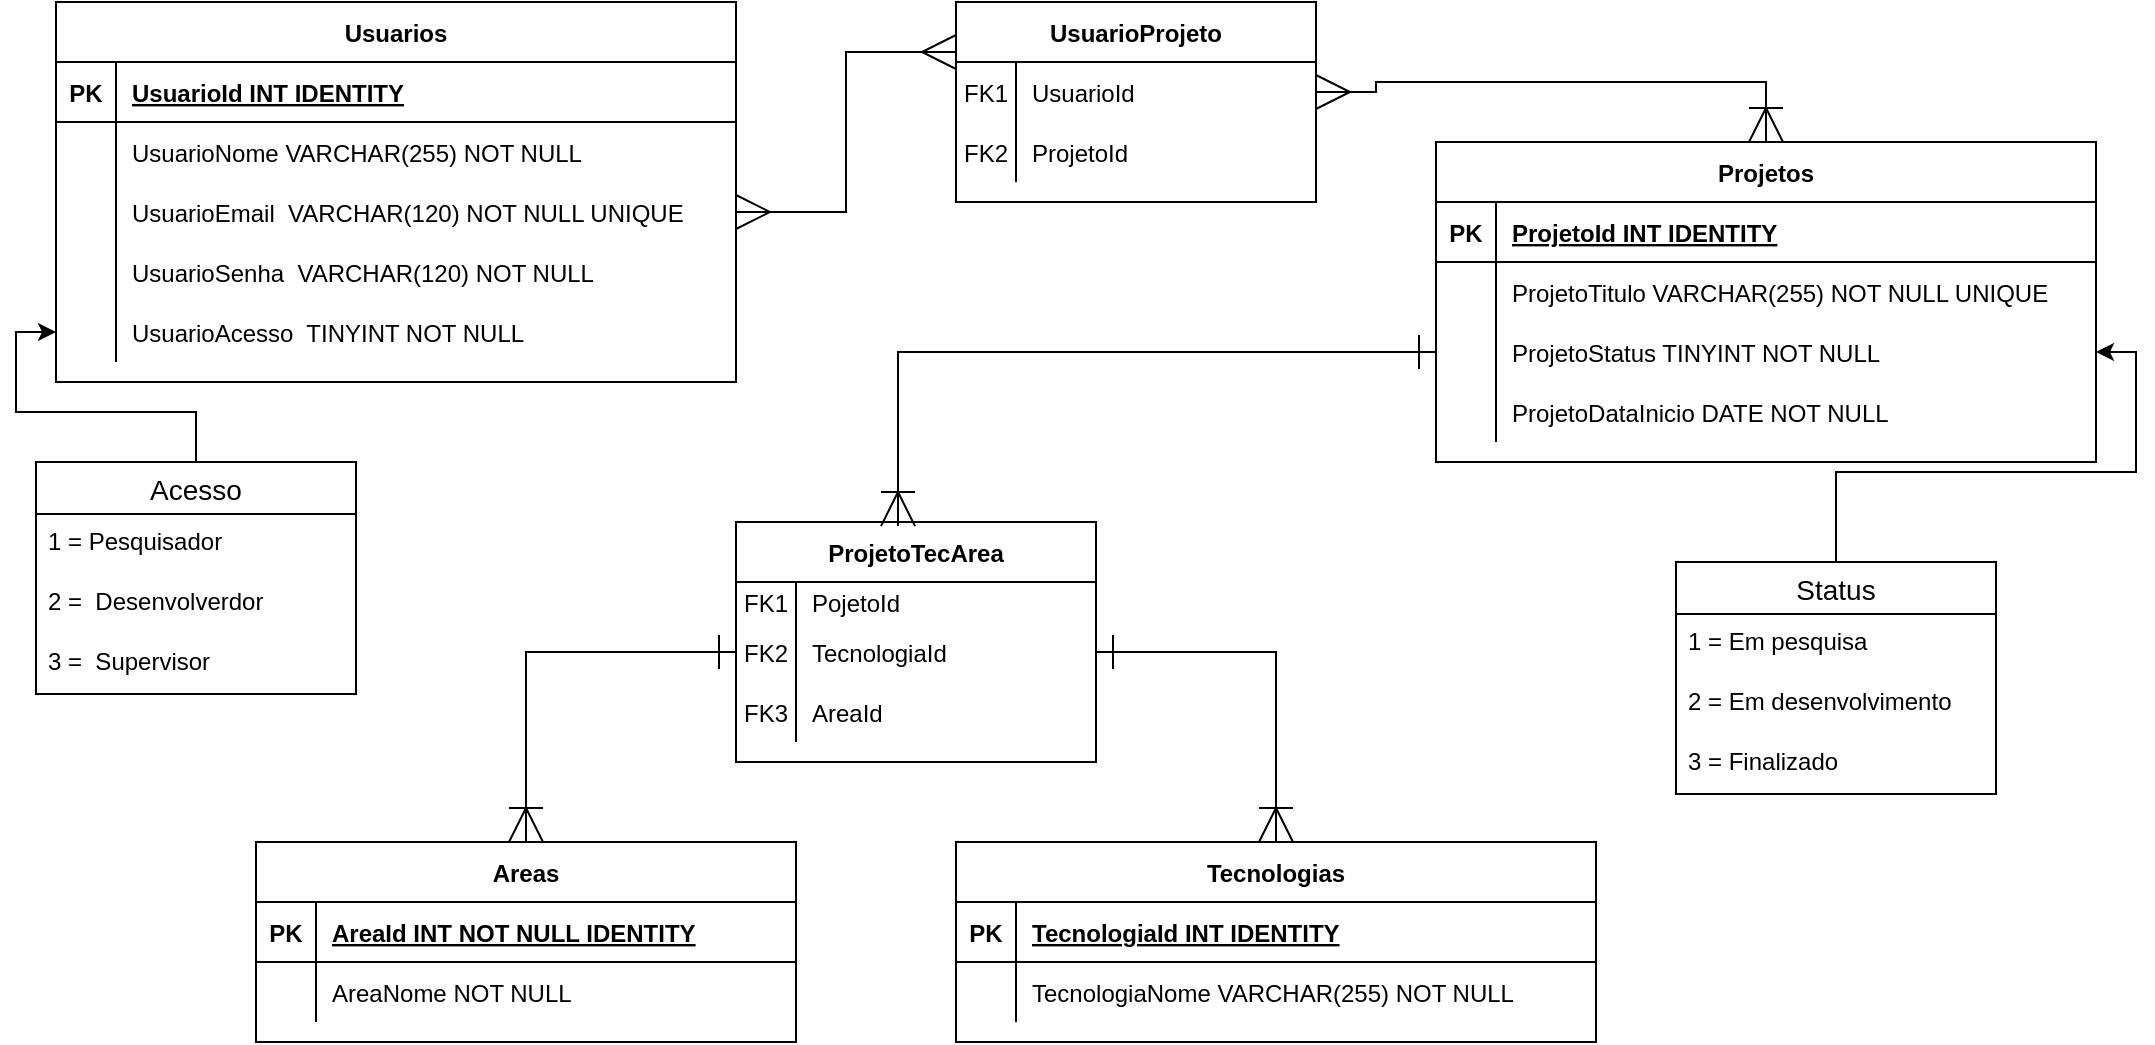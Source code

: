 <mxfile version="20.0.4" type="github">
  <diagram id="R2lEEEUBdFMjLlhIrx00" name="Page-1">
    <mxGraphModel dx="1422" dy="762" grid="1" gridSize="10" guides="1" tooltips="1" connect="1" arrows="1" fold="1" page="1" pageScale="1" pageWidth="1100" pageHeight="850" math="0" shadow="0" extFonts="Permanent Marker^https://fonts.googleapis.com/css?family=Permanent+Marker">
      <root>
        <mxCell id="0" />
        <mxCell id="1" parent="0" />
        <mxCell id="C-vyLk0tnHw3VtMMgP7b-2" value="Usuarios" style="shape=table;startSize=30;container=1;collapsible=1;childLayout=tableLayout;fixedRows=1;rowLines=0;fontStyle=1;align=center;resizeLast=1;" parent="1" vertex="1">
          <mxGeometry x="50" y="60" width="340" height="190" as="geometry" />
        </mxCell>
        <mxCell id="C-vyLk0tnHw3VtMMgP7b-3" value="" style="shape=partialRectangle;collapsible=0;dropTarget=0;pointerEvents=0;fillColor=none;points=[[0,0.5],[1,0.5]];portConstraint=eastwest;top=0;left=0;right=0;bottom=1;" parent="C-vyLk0tnHw3VtMMgP7b-2" vertex="1">
          <mxGeometry y="30" width="340" height="30" as="geometry" />
        </mxCell>
        <mxCell id="C-vyLk0tnHw3VtMMgP7b-4" value="PK" style="shape=partialRectangle;overflow=hidden;connectable=0;fillColor=none;top=0;left=0;bottom=0;right=0;fontStyle=1;" parent="C-vyLk0tnHw3VtMMgP7b-3" vertex="1">
          <mxGeometry width="30" height="30" as="geometry">
            <mxRectangle width="30" height="30" as="alternateBounds" />
          </mxGeometry>
        </mxCell>
        <mxCell id="C-vyLk0tnHw3VtMMgP7b-5" value="UsuarioId INT IDENTITY" style="shape=partialRectangle;overflow=hidden;connectable=0;fillColor=none;top=0;left=0;bottom=0;right=0;align=left;spacingLeft=6;fontStyle=5;" parent="C-vyLk0tnHw3VtMMgP7b-3" vertex="1">
          <mxGeometry x="30" width="310" height="30" as="geometry">
            <mxRectangle width="310" height="30" as="alternateBounds" />
          </mxGeometry>
        </mxCell>
        <mxCell id="C-vyLk0tnHw3VtMMgP7b-6" value="" style="shape=partialRectangle;collapsible=0;dropTarget=0;pointerEvents=0;fillColor=none;points=[[0,0.5],[1,0.5]];portConstraint=eastwest;top=0;left=0;right=0;bottom=0;" parent="C-vyLk0tnHw3VtMMgP7b-2" vertex="1">
          <mxGeometry y="60" width="340" height="30" as="geometry" />
        </mxCell>
        <mxCell id="C-vyLk0tnHw3VtMMgP7b-7" value="" style="shape=partialRectangle;overflow=hidden;connectable=0;fillColor=none;top=0;left=0;bottom=0;right=0;" parent="C-vyLk0tnHw3VtMMgP7b-6" vertex="1">
          <mxGeometry width="30" height="30" as="geometry">
            <mxRectangle width="30" height="30" as="alternateBounds" />
          </mxGeometry>
        </mxCell>
        <mxCell id="C-vyLk0tnHw3VtMMgP7b-8" value="UsuarioNome VARCHAR(255) NOT NULL" style="shape=partialRectangle;overflow=hidden;connectable=0;fillColor=none;top=0;left=0;bottom=0;right=0;align=left;spacingLeft=6;" parent="C-vyLk0tnHw3VtMMgP7b-6" vertex="1">
          <mxGeometry x="30" width="310" height="30" as="geometry">
            <mxRectangle width="310" height="30" as="alternateBounds" />
          </mxGeometry>
        </mxCell>
        <mxCell id="C-vyLk0tnHw3VtMMgP7b-9" value="" style="shape=partialRectangle;collapsible=0;dropTarget=0;pointerEvents=0;fillColor=none;points=[[0,0.5],[1,0.5]];portConstraint=eastwest;top=0;left=0;right=0;bottom=0;" parent="C-vyLk0tnHw3VtMMgP7b-2" vertex="1">
          <mxGeometry y="90" width="340" height="30" as="geometry" />
        </mxCell>
        <mxCell id="C-vyLk0tnHw3VtMMgP7b-10" value="" style="shape=partialRectangle;overflow=hidden;connectable=0;fillColor=none;top=0;left=0;bottom=0;right=0;" parent="C-vyLk0tnHw3VtMMgP7b-9" vertex="1">
          <mxGeometry width="30" height="30" as="geometry">
            <mxRectangle width="30" height="30" as="alternateBounds" />
          </mxGeometry>
        </mxCell>
        <mxCell id="C-vyLk0tnHw3VtMMgP7b-11" value="UsuarioEmail  VARCHAR(120) NOT NULL UNIQUE" style="shape=partialRectangle;overflow=hidden;connectable=0;fillColor=none;top=0;left=0;bottom=0;right=0;align=left;spacingLeft=6;" parent="C-vyLk0tnHw3VtMMgP7b-9" vertex="1">
          <mxGeometry x="30" width="310" height="30" as="geometry">
            <mxRectangle width="310" height="30" as="alternateBounds" />
          </mxGeometry>
        </mxCell>
        <mxCell id="8OynDElMN28uPd6m2HN_-17" value="" style="shape=partialRectangle;collapsible=0;dropTarget=0;pointerEvents=0;fillColor=none;points=[[0,0.5],[1,0.5]];portConstraint=eastwest;top=0;left=0;right=0;bottom=0;" parent="C-vyLk0tnHw3VtMMgP7b-2" vertex="1">
          <mxGeometry y="120" width="340" height="30" as="geometry" />
        </mxCell>
        <mxCell id="8OynDElMN28uPd6m2HN_-18" value="" style="shape=partialRectangle;overflow=hidden;connectable=0;fillColor=none;top=0;left=0;bottom=0;right=0;" parent="8OynDElMN28uPd6m2HN_-17" vertex="1">
          <mxGeometry width="30" height="30" as="geometry">
            <mxRectangle width="30" height="30" as="alternateBounds" />
          </mxGeometry>
        </mxCell>
        <mxCell id="8OynDElMN28uPd6m2HN_-19" value="UsuarioSenha  VARCHAR(120) NOT NULL " style="shape=partialRectangle;overflow=hidden;connectable=0;fillColor=none;top=0;left=0;bottom=0;right=0;align=left;spacingLeft=6;" parent="8OynDElMN28uPd6m2HN_-17" vertex="1">
          <mxGeometry x="30" width="310" height="30" as="geometry">
            <mxRectangle width="310" height="30" as="alternateBounds" />
          </mxGeometry>
        </mxCell>
        <mxCell id="8OynDElMN28uPd6m2HN_-20" value="" style="shape=partialRectangle;collapsible=0;dropTarget=0;pointerEvents=0;fillColor=none;points=[[0,0.5],[1,0.5]];portConstraint=eastwest;top=0;left=0;right=0;bottom=0;" parent="C-vyLk0tnHw3VtMMgP7b-2" vertex="1">
          <mxGeometry y="150" width="340" height="30" as="geometry" />
        </mxCell>
        <mxCell id="8OynDElMN28uPd6m2HN_-21" value="" style="shape=partialRectangle;overflow=hidden;connectable=0;fillColor=none;top=0;left=0;bottom=0;right=0;" parent="8OynDElMN28uPd6m2HN_-20" vertex="1">
          <mxGeometry width="30" height="30" as="geometry">
            <mxRectangle width="30" height="30" as="alternateBounds" />
          </mxGeometry>
        </mxCell>
        <mxCell id="8OynDElMN28uPd6m2HN_-22" value="UsuarioAcesso  TINYINT NOT NULL " style="shape=partialRectangle;overflow=hidden;connectable=0;fillColor=none;top=0;left=0;bottom=0;right=0;align=left;spacingLeft=6;" parent="8OynDElMN28uPd6m2HN_-20" vertex="1">
          <mxGeometry x="30" width="310" height="30" as="geometry">
            <mxRectangle width="310" height="30" as="alternateBounds" />
          </mxGeometry>
        </mxCell>
        <mxCell id="C-vyLk0tnHw3VtMMgP7b-13" value="Tecnologias" style="shape=table;startSize=30;container=1;collapsible=1;childLayout=tableLayout;fixedRows=1;rowLines=0;fontStyle=1;align=center;resizeLast=1;" parent="1" vertex="1">
          <mxGeometry x="500" y="480" width="320" height="100" as="geometry" />
        </mxCell>
        <mxCell id="C-vyLk0tnHw3VtMMgP7b-14" value="" style="shape=partialRectangle;collapsible=0;dropTarget=0;pointerEvents=0;fillColor=none;points=[[0,0.5],[1,0.5]];portConstraint=eastwest;top=0;left=0;right=0;bottom=1;" parent="C-vyLk0tnHw3VtMMgP7b-13" vertex="1">
          <mxGeometry y="30" width="320" height="30" as="geometry" />
        </mxCell>
        <mxCell id="C-vyLk0tnHw3VtMMgP7b-15" value="PK" style="shape=partialRectangle;overflow=hidden;connectable=0;fillColor=none;top=0;left=0;bottom=0;right=0;fontStyle=1;" parent="C-vyLk0tnHw3VtMMgP7b-14" vertex="1">
          <mxGeometry width="30" height="30" as="geometry">
            <mxRectangle width="30" height="30" as="alternateBounds" />
          </mxGeometry>
        </mxCell>
        <mxCell id="C-vyLk0tnHw3VtMMgP7b-16" value="TecnologiaId INT IDENTITY" style="shape=partialRectangle;overflow=hidden;connectable=0;fillColor=none;top=0;left=0;bottom=0;right=0;align=left;spacingLeft=6;fontStyle=5;" parent="C-vyLk0tnHw3VtMMgP7b-14" vertex="1">
          <mxGeometry x="30" width="290" height="30" as="geometry">
            <mxRectangle width="290" height="30" as="alternateBounds" />
          </mxGeometry>
        </mxCell>
        <mxCell id="C-vyLk0tnHw3VtMMgP7b-20" value="" style="shape=partialRectangle;collapsible=0;dropTarget=0;pointerEvents=0;fillColor=none;points=[[0,0.5],[1,0.5]];portConstraint=eastwest;top=0;left=0;right=0;bottom=0;" parent="C-vyLk0tnHw3VtMMgP7b-13" vertex="1">
          <mxGeometry y="60" width="320" height="30" as="geometry" />
        </mxCell>
        <mxCell id="C-vyLk0tnHw3VtMMgP7b-21" value="" style="shape=partialRectangle;overflow=hidden;connectable=0;fillColor=none;top=0;left=0;bottom=0;right=0;" parent="C-vyLk0tnHw3VtMMgP7b-20" vertex="1">
          <mxGeometry width="30" height="30" as="geometry">
            <mxRectangle width="30" height="30" as="alternateBounds" />
          </mxGeometry>
        </mxCell>
        <mxCell id="C-vyLk0tnHw3VtMMgP7b-22" value="TecnologiaNome VARCHAR(255) NOT NULL" style="shape=partialRectangle;overflow=hidden;connectable=0;fillColor=none;top=0;left=0;bottom=0;right=0;align=left;spacingLeft=6;" parent="C-vyLk0tnHw3VtMMgP7b-20" vertex="1">
          <mxGeometry x="30" width="290" height="30" as="geometry">
            <mxRectangle width="290" height="30" as="alternateBounds" />
          </mxGeometry>
        </mxCell>
        <mxCell id="C-vyLk0tnHw3VtMMgP7b-23" value="Projetos" style="shape=table;startSize=30;container=1;collapsible=1;childLayout=tableLayout;fixedRows=1;rowLines=0;fontStyle=1;align=center;resizeLast=1;" parent="1" vertex="1">
          <mxGeometry x="740" y="130" width="330" height="160" as="geometry" />
        </mxCell>
        <mxCell id="C-vyLk0tnHw3VtMMgP7b-24" value="" style="shape=partialRectangle;collapsible=0;dropTarget=0;pointerEvents=0;fillColor=none;points=[[0,0.5],[1,0.5]];portConstraint=eastwest;top=0;left=0;right=0;bottom=1;" parent="C-vyLk0tnHw3VtMMgP7b-23" vertex="1">
          <mxGeometry y="30" width="330" height="30" as="geometry" />
        </mxCell>
        <mxCell id="C-vyLk0tnHw3VtMMgP7b-25" value="PK" style="shape=partialRectangle;overflow=hidden;connectable=0;fillColor=none;top=0;left=0;bottom=0;right=0;fontStyle=1;" parent="C-vyLk0tnHw3VtMMgP7b-24" vertex="1">
          <mxGeometry width="30" height="30" as="geometry">
            <mxRectangle width="30" height="30" as="alternateBounds" />
          </mxGeometry>
        </mxCell>
        <mxCell id="C-vyLk0tnHw3VtMMgP7b-26" value="ProjetoId INT IDENTITY" style="shape=partialRectangle;overflow=hidden;connectable=0;fillColor=none;top=0;left=0;bottom=0;right=0;align=left;spacingLeft=6;fontStyle=5;" parent="C-vyLk0tnHw3VtMMgP7b-24" vertex="1">
          <mxGeometry x="30" width="300" height="30" as="geometry">
            <mxRectangle width="300" height="30" as="alternateBounds" />
          </mxGeometry>
        </mxCell>
        <mxCell id="C-vyLk0tnHw3VtMMgP7b-27" value="" style="shape=partialRectangle;collapsible=0;dropTarget=0;pointerEvents=0;fillColor=none;points=[[0,0.5],[1,0.5]];portConstraint=eastwest;top=0;left=0;right=0;bottom=0;" parent="C-vyLk0tnHw3VtMMgP7b-23" vertex="1">
          <mxGeometry y="60" width="330" height="30" as="geometry" />
        </mxCell>
        <mxCell id="C-vyLk0tnHw3VtMMgP7b-28" value="" style="shape=partialRectangle;overflow=hidden;connectable=0;fillColor=none;top=0;left=0;bottom=0;right=0;" parent="C-vyLk0tnHw3VtMMgP7b-27" vertex="1">
          <mxGeometry width="30" height="30" as="geometry">
            <mxRectangle width="30" height="30" as="alternateBounds" />
          </mxGeometry>
        </mxCell>
        <mxCell id="C-vyLk0tnHw3VtMMgP7b-29" value="ProjetoTitulo VARCHAR(255) NOT NULL UNIQUE" style="shape=partialRectangle;overflow=hidden;connectable=0;fillColor=none;top=0;left=0;bottom=0;right=0;align=left;spacingLeft=6;" parent="C-vyLk0tnHw3VtMMgP7b-27" vertex="1">
          <mxGeometry x="30" width="300" height="30" as="geometry">
            <mxRectangle width="300" height="30" as="alternateBounds" />
          </mxGeometry>
        </mxCell>
        <mxCell id="8OynDElMN28uPd6m2HN_-1" value="" style="shape=partialRectangle;collapsible=0;dropTarget=0;pointerEvents=0;fillColor=none;points=[[0,0.5],[1,0.5]];portConstraint=eastwest;top=0;left=0;right=0;bottom=0;" parent="C-vyLk0tnHw3VtMMgP7b-23" vertex="1">
          <mxGeometry y="90" width="330" height="30" as="geometry" />
        </mxCell>
        <mxCell id="8OynDElMN28uPd6m2HN_-2" value="" style="shape=partialRectangle;overflow=hidden;connectable=0;fillColor=none;top=0;left=0;bottom=0;right=0;" parent="8OynDElMN28uPd6m2HN_-1" vertex="1">
          <mxGeometry width="30" height="30" as="geometry">
            <mxRectangle width="30" height="30" as="alternateBounds" />
          </mxGeometry>
        </mxCell>
        <mxCell id="8OynDElMN28uPd6m2HN_-3" value="ProjetoStatus TINYINT NOT NULL " style="shape=partialRectangle;overflow=hidden;connectable=0;fillColor=none;top=0;left=0;bottom=0;right=0;align=left;spacingLeft=6;" parent="8OynDElMN28uPd6m2HN_-1" vertex="1">
          <mxGeometry x="30" width="300" height="30" as="geometry">
            <mxRectangle width="300" height="30" as="alternateBounds" />
          </mxGeometry>
        </mxCell>
        <mxCell id="8OynDElMN28uPd6m2HN_-4" value="" style="shape=partialRectangle;collapsible=0;dropTarget=0;pointerEvents=0;fillColor=none;points=[[0,0.5],[1,0.5]];portConstraint=eastwest;top=0;left=0;right=0;bottom=0;" parent="C-vyLk0tnHw3VtMMgP7b-23" vertex="1">
          <mxGeometry y="120" width="330" height="30" as="geometry" />
        </mxCell>
        <mxCell id="8OynDElMN28uPd6m2HN_-5" value="" style="shape=partialRectangle;overflow=hidden;connectable=0;fillColor=none;top=0;left=0;bottom=0;right=0;" parent="8OynDElMN28uPd6m2HN_-4" vertex="1">
          <mxGeometry width="30" height="30" as="geometry">
            <mxRectangle width="30" height="30" as="alternateBounds" />
          </mxGeometry>
        </mxCell>
        <mxCell id="8OynDElMN28uPd6m2HN_-6" value="ProjetoDataInicio DATE NOT NULL " style="shape=partialRectangle;overflow=hidden;connectable=0;fillColor=none;top=0;left=0;bottom=0;right=0;align=left;spacingLeft=6;" parent="8OynDElMN28uPd6m2HN_-4" vertex="1">
          <mxGeometry x="30" width="300" height="30" as="geometry">
            <mxRectangle width="300" height="30" as="alternateBounds" />
          </mxGeometry>
        </mxCell>
        <mxCell id="8OynDElMN28uPd6m2HN_-7" value="Areas" style="shape=table;startSize=30;container=1;collapsible=1;childLayout=tableLayout;fixedRows=1;rowLines=0;fontStyle=1;align=center;resizeLast=1;" parent="1" vertex="1">
          <mxGeometry x="150" y="480" width="270" height="100" as="geometry" />
        </mxCell>
        <mxCell id="8OynDElMN28uPd6m2HN_-8" value="" style="shape=partialRectangle;collapsible=0;dropTarget=0;pointerEvents=0;fillColor=none;points=[[0,0.5],[1,0.5]];portConstraint=eastwest;top=0;left=0;right=0;bottom=1;" parent="8OynDElMN28uPd6m2HN_-7" vertex="1">
          <mxGeometry y="30" width="270" height="30" as="geometry" />
        </mxCell>
        <mxCell id="8OynDElMN28uPd6m2HN_-9" value="PK" style="shape=partialRectangle;overflow=hidden;connectable=0;fillColor=none;top=0;left=0;bottom=0;right=0;fontStyle=1;" parent="8OynDElMN28uPd6m2HN_-8" vertex="1">
          <mxGeometry width="30" height="30" as="geometry">
            <mxRectangle width="30" height="30" as="alternateBounds" />
          </mxGeometry>
        </mxCell>
        <mxCell id="8OynDElMN28uPd6m2HN_-10" value="AreaId INT NOT NULL IDENTITY" style="shape=partialRectangle;overflow=hidden;connectable=0;fillColor=none;top=0;left=0;bottom=0;right=0;align=left;spacingLeft=6;fontStyle=5;" parent="8OynDElMN28uPd6m2HN_-8" vertex="1">
          <mxGeometry x="30" width="240" height="30" as="geometry">
            <mxRectangle width="240" height="30" as="alternateBounds" />
          </mxGeometry>
        </mxCell>
        <mxCell id="8OynDElMN28uPd6m2HN_-14" value="" style="shape=partialRectangle;collapsible=0;dropTarget=0;pointerEvents=0;fillColor=none;points=[[0,0.5],[1,0.5]];portConstraint=eastwest;top=0;left=0;right=0;bottom=0;" parent="8OynDElMN28uPd6m2HN_-7" vertex="1">
          <mxGeometry y="60" width="270" height="30" as="geometry" />
        </mxCell>
        <mxCell id="8OynDElMN28uPd6m2HN_-15" value="" style="shape=partialRectangle;overflow=hidden;connectable=0;fillColor=none;top=0;left=0;bottom=0;right=0;" parent="8OynDElMN28uPd6m2HN_-14" vertex="1">
          <mxGeometry width="30" height="30" as="geometry">
            <mxRectangle width="30" height="30" as="alternateBounds" />
          </mxGeometry>
        </mxCell>
        <mxCell id="8OynDElMN28uPd6m2HN_-16" value="AreaNome NOT NULL" style="shape=partialRectangle;overflow=hidden;connectable=0;fillColor=none;top=0;left=0;bottom=0;right=0;align=left;spacingLeft=6;" parent="8OynDElMN28uPd6m2HN_-14" vertex="1">
          <mxGeometry x="30" width="240" height="30" as="geometry">
            <mxRectangle width="240" height="30" as="alternateBounds" />
          </mxGeometry>
        </mxCell>
        <mxCell id="8OynDElMN28uPd6m2HN_-23" value="UsuarioProjeto" style="shape=table;startSize=30;container=1;collapsible=1;childLayout=tableLayout;fixedRows=1;rowLines=0;fontStyle=1;align=center;resizeLast=1;" parent="1" vertex="1">
          <mxGeometry x="500" y="60" width="180" height="100" as="geometry" />
        </mxCell>
        <mxCell id="8OynDElMN28uPd6m2HN_-27" value="" style="shape=tableRow;horizontal=0;startSize=0;swimlaneHead=0;swimlaneBody=0;fillColor=none;collapsible=0;dropTarget=0;points=[[0,0.5],[1,0.5]];portConstraint=eastwest;top=0;left=0;right=0;bottom=0;" parent="8OynDElMN28uPd6m2HN_-23" vertex="1">
          <mxGeometry y="30" width="180" height="30" as="geometry" />
        </mxCell>
        <mxCell id="8OynDElMN28uPd6m2HN_-28" value="FK1" style="shape=partialRectangle;connectable=0;fillColor=none;top=0;left=0;bottom=0;right=0;editable=1;overflow=hidden;" parent="8OynDElMN28uPd6m2HN_-27" vertex="1">
          <mxGeometry width="30" height="30" as="geometry">
            <mxRectangle width="30" height="30" as="alternateBounds" />
          </mxGeometry>
        </mxCell>
        <mxCell id="8OynDElMN28uPd6m2HN_-29" value="UsuarioId" style="shape=partialRectangle;connectable=0;fillColor=none;top=0;left=0;bottom=0;right=0;align=left;spacingLeft=6;overflow=hidden;" parent="8OynDElMN28uPd6m2HN_-27" vertex="1">
          <mxGeometry x="30" width="150" height="30" as="geometry">
            <mxRectangle width="150" height="30" as="alternateBounds" />
          </mxGeometry>
        </mxCell>
        <mxCell id="8OynDElMN28uPd6m2HN_-30" value="" style="shape=tableRow;horizontal=0;startSize=0;swimlaneHead=0;swimlaneBody=0;fillColor=none;collapsible=0;dropTarget=0;points=[[0,0.5],[1,0.5]];portConstraint=eastwest;top=0;left=0;right=0;bottom=0;" parent="8OynDElMN28uPd6m2HN_-23" vertex="1">
          <mxGeometry y="60" width="180" height="30" as="geometry" />
        </mxCell>
        <mxCell id="8OynDElMN28uPd6m2HN_-31" value="FK2" style="shape=partialRectangle;connectable=0;fillColor=none;top=0;left=0;bottom=0;right=0;editable=1;overflow=hidden;" parent="8OynDElMN28uPd6m2HN_-30" vertex="1">
          <mxGeometry width="30" height="30" as="geometry">
            <mxRectangle width="30" height="30" as="alternateBounds" />
          </mxGeometry>
        </mxCell>
        <mxCell id="8OynDElMN28uPd6m2HN_-32" value="ProjetoId" style="shape=partialRectangle;connectable=0;fillColor=none;top=0;left=0;bottom=0;right=0;align=left;spacingLeft=6;overflow=hidden;" parent="8OynDElMN28uPd6m2HN_-30" vertex="1">
          <mxGeometry x="30" width="150" height="30" as="geometry">
            <mxRectangle width="150" height="30" as="alternateBounds" />
          </mxGeometry>
        </mxCell>
        <mxCell id="8OynDElMN28uPd6m2HN_-36" value="ProjetoTecArea" style="shape=table;startSize=30;container=1;collapsible=1;childLayout=tableLayout;fixedRows=1;rowLines=0;fontStyle=1;align=center;resizeLast=1;" parent="1" vertex="1">
          <mxGeometry x="390" y="320" width="180" height="120" as="geometry" />
        </mxCell>
        <mxCell id="8OynDElMN28uPd6m2HN_-37" value="" style="shape=tableRow;horizontal=0;startSize=0;swimlaneHead=0;swimlaneBody=0;fillColor=none;collapsible=0;dropTarget=0;points=[[0,0.5],[1,0.5]];portConstraint=eastwest;top=0;left=0;right=0;bottom=0;" parent="8OynDElMN28uPd6m2HN_-36" vertex="1">
          <mxGeometry y="30" width="180" height="20" as="geometry" />
        </mxCell>
        <mxCell id="8OynDElMN28uPd6m2HN_-38" value="FK1" style="shape=partialRectangle;connectable=0;fillColor=none;top=0;left=0;bottom=0;right=0;editable=1;overflow=hidden;" parent="8OynDElMN28uPd6m2HN_-37" vertex="1">
          <mxGeometry width="30" height="20" as="geometry">
            <mxRectangle width="30" height="20" as="alternateBounds" />
          </mxGeometry>
        </mxCell>
        <mxCell id="8OynDElMN28uPd6m2HN_-39" value="PojetoId" style="shape=partialRectangle;connectable=0;fillColor=none;top=0;left=0;bottom=0;right=0;align=left;spacingLeft=6;overflow=hidden;" parent="8OynDElMN28uPd6m2HN_-37" vertex="1">
          <mxGeometry x="30" width="150" height="20" as="geometry">
            <mxRectangle width="150" height="20" as="alternateBounds" />
          </mxGeometry>
        </mxCell>
        <mxCell id="8OynDElMN28uPd6m2HN_-43" value="" style="shape=tableRow;horizontal=0;startSize=0;swimlaneHead=0;swimlaneBody=0;fillColor=none;collapsible=0;dropTarget=0;points=[[0,0.5],[1,0.5]];portConstraint=eastwest;top=0;left=0;right=0;bottom=0;" parent="8OynDElMN28uPd6m2HN_-36" vertex="1">
          <mxGeometry y="50" width="180" height="30" as="geometry" />
        </mxCell>
        <mxCell id="8OynDElMN28uPd6m2HN_-44" value="FK2" style="shape=partialRectangle;connectable=0;fillColor=none;top=0;left=0;bottom=0;right=0;editable=1;overflow=hidden;" parent="8OynDElMN28uPd6m2HN_-43" vertex="1">
          <mxGeometry width="30" height="30" as="geometry">
            <mxRectangle width="30" height="30" as="alternateBounds" />
          </mxGeometry>
        </mxCell>
        <mxCell id="8OynDElMN28uPd6m2HN_-45" value="TecnologiaId" style="shape=partialRectangle;connectable=0;fillColor=none;top=0;left=0;bottom=0;right=0;align=left;spacingLeft=6;overflow=hidden;" parent="8OynDElMN28uPd6m2HN_-43" vertex="1">
          <mxGeometry x="30" width="150" height="30" as="geometry">
            <mxRectangle width="150" height="30" as="alternateBounds" />
          </mxGeometry>
        </mxCell>
        <mxCell id="8OynDElMN28uPd6m2HN_-40" value="" style="shape=tableRow;horizontal=0;startSize=0;swimlaneHead=0;swimlaneBody=0;fillColor=none;collapsible=0;dropTarget=0;points=[[0,0.5],[1,0.5]];portConstraint=eastwest;top=0;left=0;right=0;bottom=0;" parent="8OynDElMN28uPd6m2HN_-36" vertex="1">
          <mxGeometry y="80" width="180" height="30" as="geometry" />
        </mxCell>
        <mxCell id="8OynDElMN28uPd6m2HN_-41" value="FK3" style="shape=partialRectangle;connectable=0;fillColor=none;top=0;left=0;bottom=0;right=0;editable=1;overflow=hidden;" parent="8OynDElMN28uPd6m2HN_-40" vertex="1">
          <mxGeometry width="30" height="30" as="geometry">
            <mxRectangle width="30" height="30" as="alternateBounds" />
          </mxGeometry>
        </mxCell>
        <mxCell id="8OynDElMN28uPd6m2HN_-42" value="AreaId" style="shape=partialRectangle;connectable=0;fillColor=none;top=0;left=0;bottom=0;right=0;align=left;spacingLeft=6;overflow=hidden;" parent="8OynDElMN28uPd6m2HN_-40" vertex="1">
          <mxGeometry x="30" width="150" height="30" as="geometry">
            <mxRectangle width="150" height="30" as="alternateBounds" />
          </mxGeometry>
        </mxCell>
        <mxCell id="8OynDElMN28uPd6m2HN_-49" style="edgeStyle=orthogonalEdgeStyle;rounded=0;orthogonalLoop=1;jettySize=auto;html=1;startSize=15;endSize=15;endArrow=ERoneToMany;endFill=0;startArrow=ERone;startFill=0;" parent="1" source="8OynDElMN28uPd6m2HN_-43" target="8OynDElMN28uPd6m2HN_-7" edge="1">
          <mxGeometry relative="1" as="geometry" />
        </mxCell>
        <mxCell id="8OynDElMN28uPd6m2HN_-50" style="edgeStyle=orthogonalEdgeStyle;rounded=0;orthogonalLoop=1;jettySize=auto;html=1;startSize=15;endSize=15;endArrow=ERoneToMany;endFill=0;startArrow=ERone;startFill=0;" parent="1" source="8OynDElMN28uPd6m2HN_-43" target="C-vyLk0tnHw3VtMMgP7b-13" edge="1">
          <mxGeometry relative="1" as="geometry" />
        </mxCell>
        <mxCell id="8OynDElMN28uPd6m2HN_-51" style="edgeStyle=orthogonalEdgeStyle;rounded=0;orthogonalLoop=1;jettySize=auto;html=1;entryX=0;entryY=0.25;entryDx=0;entryDy=0;startArrow=ERmany;startFill=0;endArrow=ERmany;endFill=0;startSize=15;endSize=15;" parent="1" source="C-vyLk0tnHw3VtMMgP7b-9" target="8OynDElMN28uPd6m2HN_-23" edge="1">
          <mxGeometry relative="1" as="geometry" />
        </mxCell>
        <mxCell id="8OynDElMN28uPd6m2HN_-52" style="edgeStyle=orthogonalEdgeStyle;rounded=0;orthogonalLoop=1;jettySize=auto;html=1;startArrow=ERmany;startFill=0;endArrow=ERoneToMany;endFill=0;startSize=15;endSize=15;" parent="1" source="8OynDElMN28uPd6m2HN_-27" target="C-vyLk0tnHw3VtMMgP7b-23" edge="1">
          <mxGeometry relative="1" as="geometry" />
        </mxCell>
        <mxCell id="8OynDElMN28uPd6m2HN_-53" style="edgeStyle=orthogonalEdgeStyle;rounded=0;orthogonalLoop=1;jettySize=auto;html=1;entryX=0.45;entryY=0.017;entryDx=0;entryDy=0;entryPerimeter=0;startArrow=ERone;startFill=0;endArrow=ERoneToMany;endFill=0;startSize=15;endSize=15;" parent="1" source="8OynDElMN28uPd6m2HN_-1" target="8OynDElMN28uPd6m2HN_-36" edge="1">
          <mxGeometry relative="1" as="geometry" />
        </mxCell>
        <mxCell id="T0WtjfDyVk6_8hvWqfqS-5" style="edgeStyle=orthogonalEdgeStyle;rounded=0;orthogonalLoop=1;jettySize=auto;html=1;" edge="1" parent="1" source="T0WtjfDyVk6_8hvWqfqS-1" target="8OynDElMN28uPd6m2HN_-1">
          <mxGeometry relative="1" as="geometry" />
        </mxCell>
        <mxCell id="T0WtjfDyVk6_8hvWqfqS-1" value="Status" style="swimlane;fontStyle=0;childLayout=stackLayout;horizontal=1;startSize=26;horizontalStack=0;resizeParent=1;resizeParentMax=0;resizeLast=0;collapsible=1;marginBottom=0;align=center;fontSize=14;" vertex="1" parent="1">
          <mxGeometry x="860" y="340" width="160" height="116" as="geometry" />
        </mxCell>
        <mxCell id="T0WtjfDyVk6_8hvWqfqS-2" value="1 = Em pesquisa" style="text;strokeColor=none;fillColor=none;spacingLeft=4;spacingRight=4;overflow=hidden;rotatable=0;points=[[0,0.5],[1,0.5]];portConstraint=eastwest;fontSize=12;" vertex="1" parent="T0WtjfDyVk6_8hvWqfqS-1">
          <mxGeometry y="26" width="160" height="30" as="geometry" />
        </mxCell>
        <mxCell id="T0WtjfDyVk6_8hvWqfqS-3" value="2 = Em desenvolvimento" style="text;strokeColor=none;fillColor=none;spacingLeft=4;spacingRight=4;overflow=hidden;rotatable=0;points=[[0,0.5],[1,0.5]];portConstraint=eastwest;fontSize=12;" vertex="1" parent="T0WtjfDyVk6_8hvWqfqS-1">
          <mxGeometry y="56" width="160" height="30" as="geometry" />
        </mxCell>
        <mxCell id="T0WtjfDyVk6_8hvWqfqS-4" value="3 = Finalizado" style="text;strokeColor=none;fillColor=none;spacingLeft=4;spacingRight=4;overflow=hidden;rotatable=0;points=[[0,0.5],[1,0.5]];portConstraint=eastwest;fontSize=12;" vertex="1" parent="T0WtjfDyVk6_8hvWqfqS-1">
          <mxGeometry y="86" width="160" height="30" as="geometry" />
        </mxCell>
        <mxCell id="T0WtjfDyVk6_8hvWqfqS-10" style="edgeStyle=orthogonalEdgeStyle;rounded=0;orthogonalLoop=1;jettySize=auto;html=1;" edge="1" parent="1" source="T0WtjfDyVk6_8hvWqfqS-6" target="8OynDElMN28uPd6m2HN_-20">
          <mxGeometry relative="1" as="geometry" />
        </mxCell>
        <mxCell id="T0WtjfDyVk6_8hvWqfqS-6" value="Acesso" style="swimlane;fontStyle=0;childLayout=stackLayout;horizontal=1;startSize=26;horizontalStack=0;resizeParent=1;resizeParentMax=0;resizeLast=0;collapsible=1;marginBottom=0;align=center;fontSize=14;" vertex="1" parent="1">
          <mxGeometry x="40" y="290" width="160" height="116" as="geometry" />
        </mxCell>
        <mxCell id="T0WtjfDyVk6_8hvWqfqS-7" value="1 = Pesquisador" style="text;strokeColor=none;fillColor=none;spacingLeft=4;spacingRight=4;overflow=hidden;rotatable=0;points=[[0,0.5],[1,0.5]];portConstraint=eastwest;fontSize=12;" vertex="1" parent="T0WtjfDyVk6_8hvWqfqS-6">
          <mxGeometry y="26" width="160" height="30" as="geometry" />
        </mxCell>
        <mxCell id="T0WtjfDyVk6_8hvWqfqS-9" value="2 =  Desenvolverdor" style="text;strokeColor=none;fillColor=none;spacingLeft=4;spacingRight=4;overflow=hidden;rotatable=0;points=[[0,0.5],[1,0.5]];portConstraint=eastwest;fontSize=12;" vertex="1" parent="T0WtjfDyVk6_8hvWqfqS-6">
          <mxGeometry y="56" width="160" height="30" as="geometry" />
        </mxCell>
        <mxCell id="T0WtjfDyVk6_8hvWqfqS-11" value="3 =  Supervisor" style="text;strokeColor=none;fillColor=none;spacingLeft=4;spacingRight=4;overflow=hidden;rotatable=0;points=[[0,0.5],[1,0.5]];portConstraint=eastwest;fontSize=12;" vertex="1" parent="T0WtjfDyVk6_8hvWqfqS-6">
          <mxGeometry y="86" width="160" height="30" as="geometry" />
        </mxCell>
      </root>
    </mxGraphModel>
  </diagram>
</mxfile>
